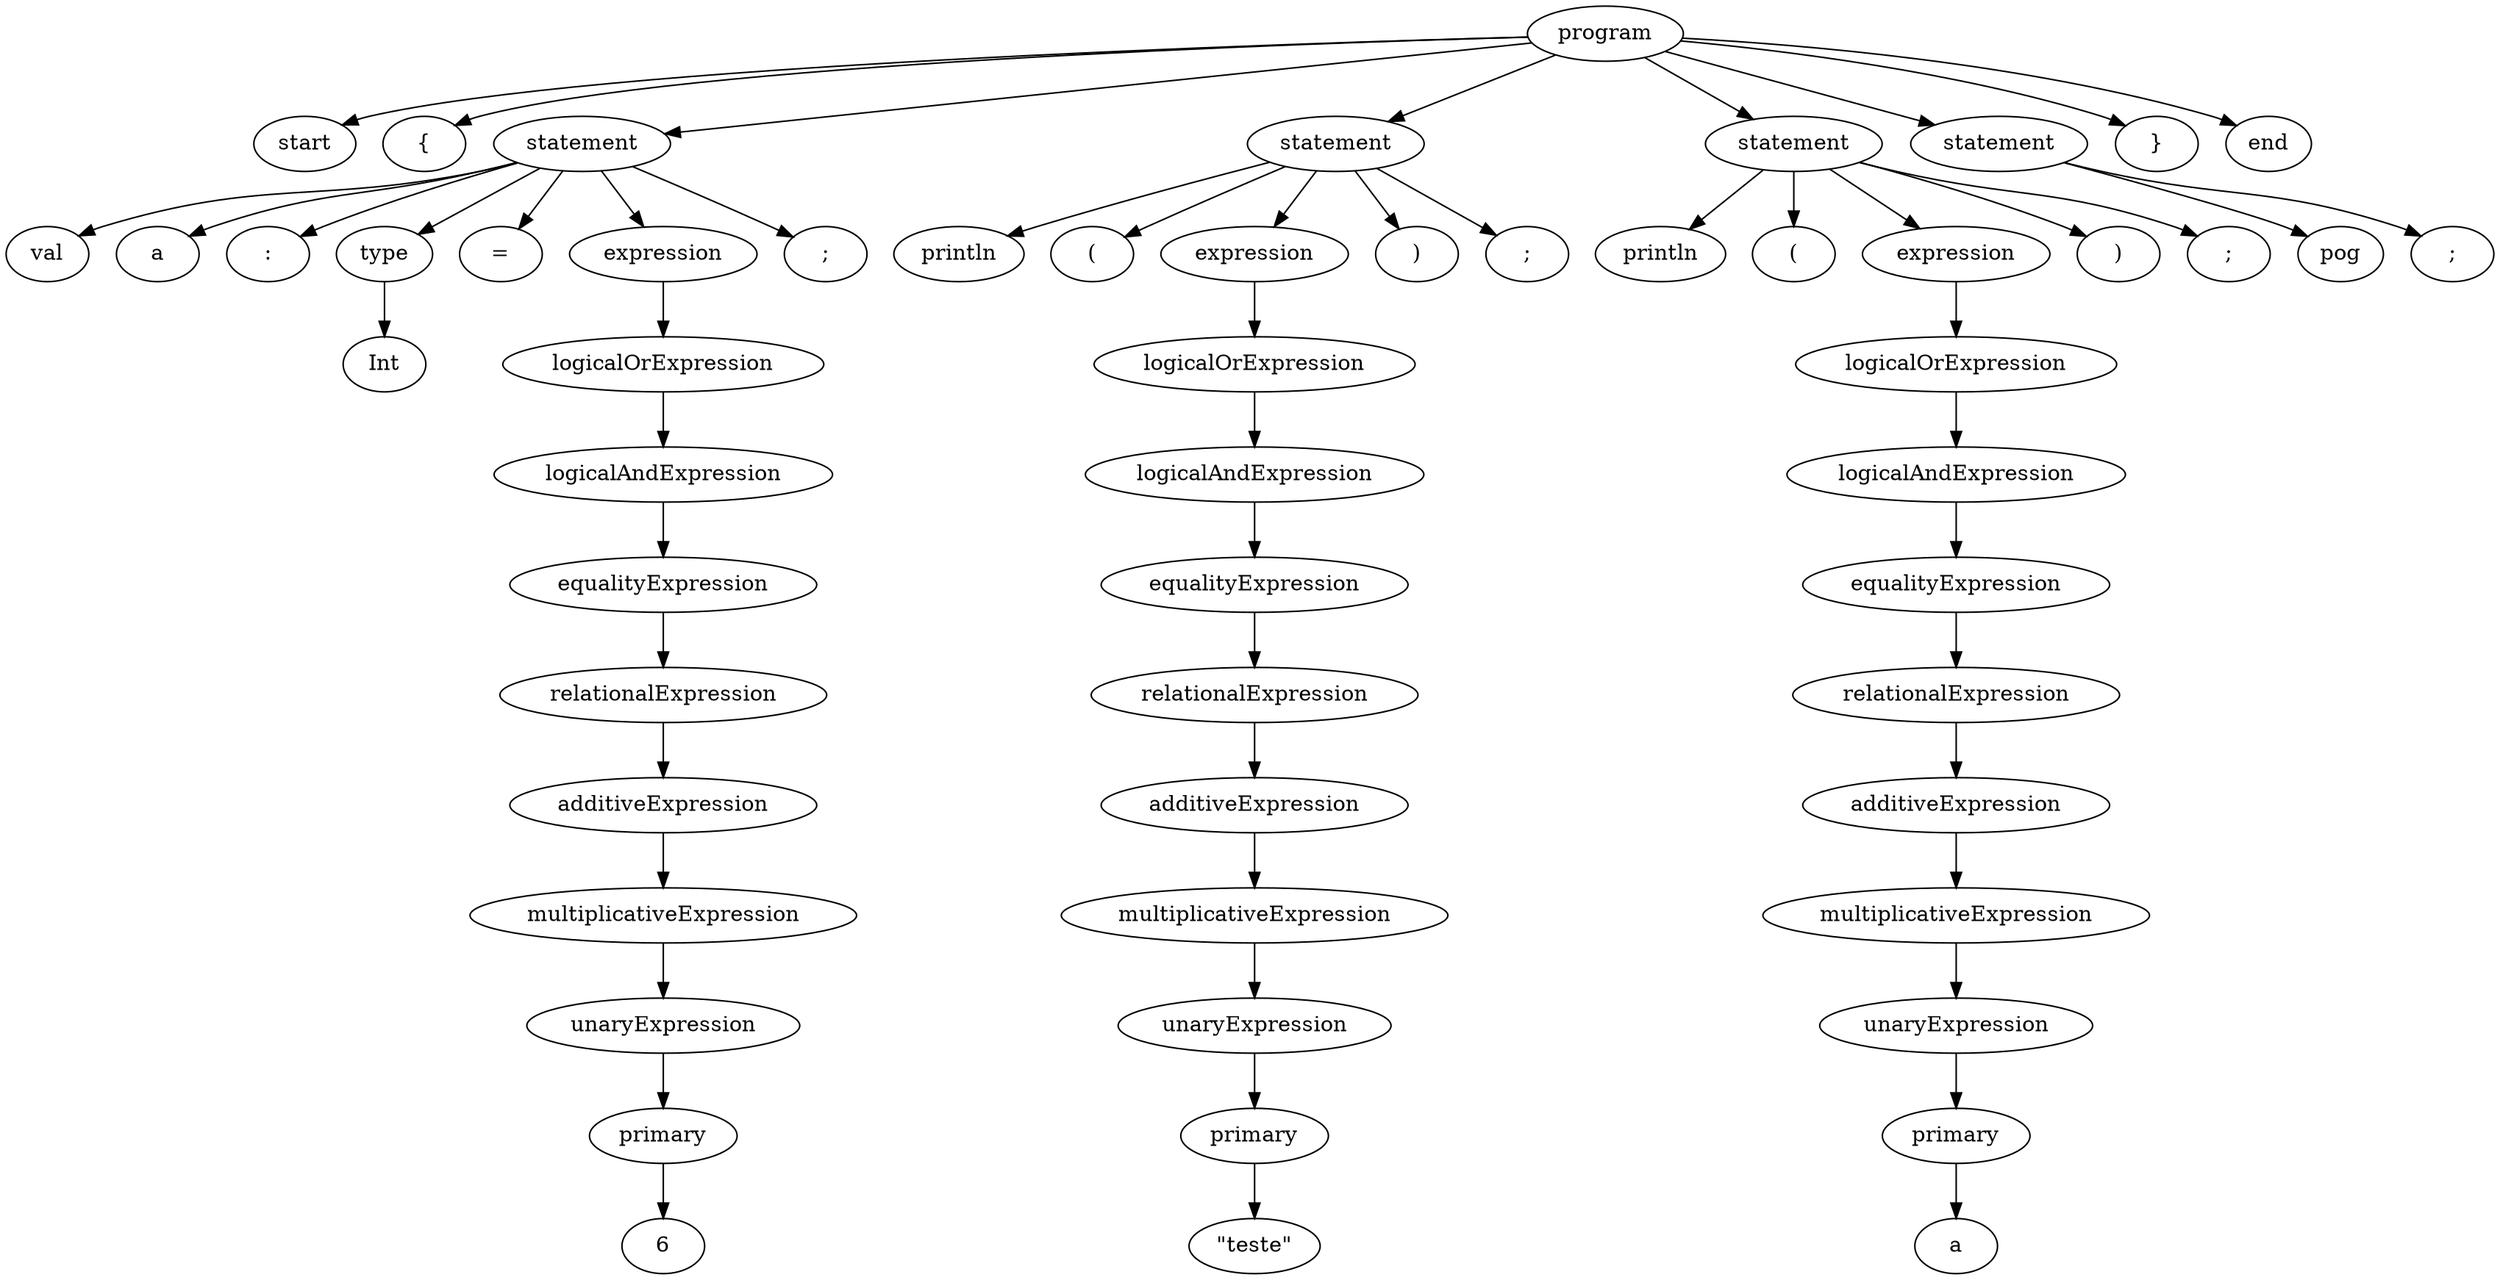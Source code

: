 digraph AST {
  node0 [label="program"];
  node1 [label="start"];
  node0 -> node1;
  node2 [label="{"];
  node0 -> node2;
  node3 [label="statement"];
  node0 -> node3;
  node4 [label="val"];
  node3 -> node4;
  node5 [label="a"];
  node3 -> node5;
  node6 [label=":"];
  node3 -> node6;
  node7 [label="type"];
  node3 -> node7;
  node8 [label="Int"];
  node7 -> node8;
  node9 [label="="];
  node3 -> node9;
  node10 [label="expression"];
  node3 -> node10;
  node11 [label="logicalOrExpression"];
  node10 -> node11;
  node12 [label="logicalAndExpression"];
  node11 -> node12;
  node13 [label="equalityExpression"];
  node12 -> node13;
  node14 [label="relationalExpression"];
  node13 -> node14;
  node15 [label="additiveExpression"];
  node14 -> node15;
  node16 [label="multiplicativeExpression"];
  node15 -> node16;
  node17 [label="unaryExpression"];
  node16 -> node17;
  node18 [label="primary"];
  node17 -> node18;
  node19 [label="6"];
  node18 -> node19;
  node20 [label=";"];
  node3 -> node20;
  node21 [label="statement"];
  node0 -> node21;
  node22 [label="println"];
  node21 -> node22;
  node23 [label="("];
  node21 -> node23;
  node24 [label="expression"];
  node21 -> node24;
  node25 [label="logicalOrExpression"];
  node24 -> node25;
  node26 [label="logicalAndExpression"];
  node25 -> node26;
  node27 [label="equalityExpression"];
  node26 -> node27;
  node28 [label="relationalExpression"];
  node27 -> node28;
  node29 [label="additiveExpression"];
  node28 -> node29;
  node30 [label="multiplicativeExpression"];
  node29 -> node30;
  node31 [label="unaryExpression"];
  node30 -> node31;
  node32 [label="primary"];
  node31 -> node32;
  node33 [label="\"teste\""];
  node32 -> node33;
  node34 [label=")"];
  node21 -> node34;
  node35 [label=";"];
  node21 -> node35;
  node36 [label="statement"];
  node0 -> node36;
  node37 [label="println"];
  node36 -> node37;
  node38 [label="("];
  node36 -> node38;
  node39 [label="expression"];
  node36 -> node39;
  node40 [label="logicalOrExpression"];
  node39 -> node40;
  node41 [label="logicalAndExpression"];
  node40 -> node41;
  node42 [label="equalityExpression"];
  node41 -> node42;
  node43 [label="relationalExpression"];
  node42 -> node43;
  node44 [label="additiveExpression"];
  node43 -> node44;
  node45 [label="multiplicativeExpression"];
  node44 -> node45;
  node46 [label="unaryExpression"];
  node45 -> node46;
  node47 [label="primary"];
  node46 -> node47;
  node48 [label="a"];
  node47 -> node48;
  node49 [label=")"];
  node36 -> node49;
  node50 [label=";"];
  node36 -> node50;
  node51 [label="statement"];
  node0 -> node51;
  node52 [label="pog"];
  node51 -> node52;
  node53 [label=";"];
  node51 -> node53;
  node54 [label="}"];
  node0 -> node54;
  node55 [label="end"];
  node0 -> node55;
}
